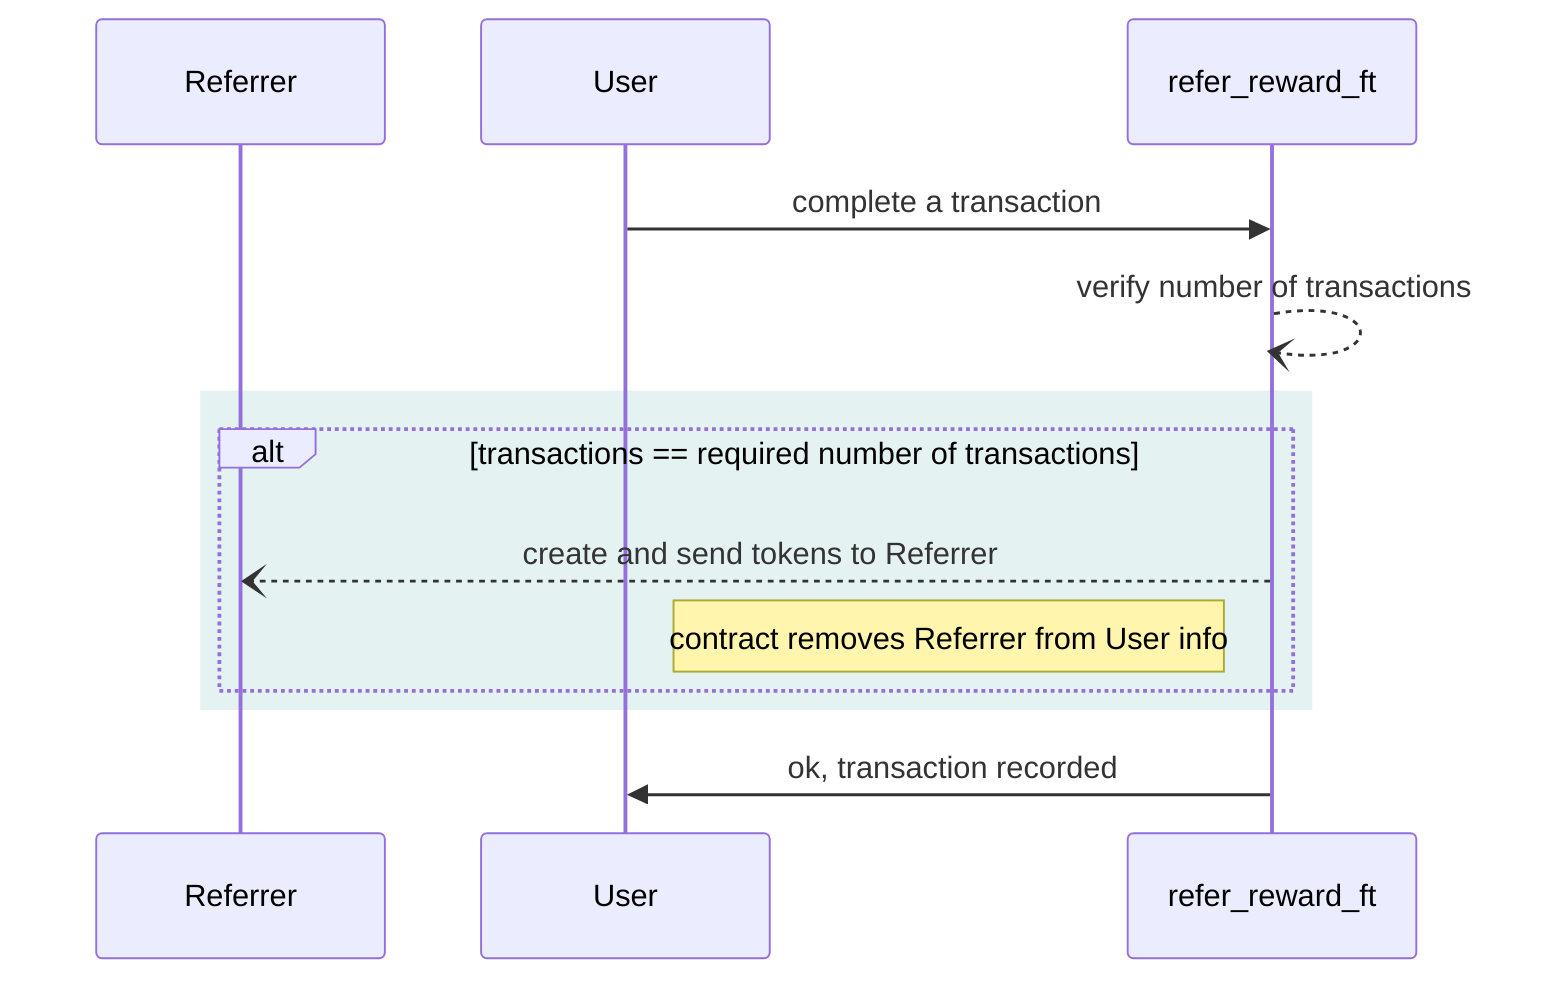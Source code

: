 sequenceDiagram
  participant Referrer
  participant User
  participant refer_reward_ft

  User ->> refer_reward_ft: complete a transaction
  refer_reward_ft --) refer_reward_ft: verify number of transactions
  rect rgba(0, 127, 127, .1)
    alt transactions == required number of transactions 
      refer_reward_ft --) Referrer: create and send tokens to Referrer 
      note left of refer_reward_ft: contract removes Referrer from User info 
    end
  end
  refer_reward_ft ->> User: ok, transaction recorded